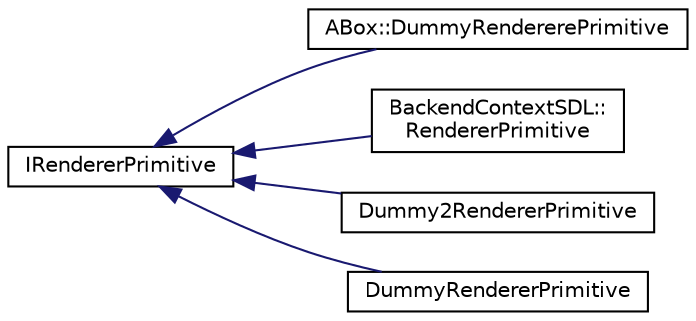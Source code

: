 digraph "Graphical Class Hierarchy"
{
 // LATEX_PDF_SIZE
  edge [fontname="Helvetica",fontsize="10",labelfontname="Helvetica",labelfontsize="10"];
  node [fontname="Helvetica",fontsize="10",shape=record];
  rankdir="LR";
  Node0 [label="IRendererPrimitive",height=0.2,width=0.4,color="black", fillcolor="white", style="filled",URL="$struct_i_renderer_primitive.html",tooltip=" "];
  Node0 -> Node1 [dir="back",color="midnightblue",fontsize="10",style="solid",fontname="Helvetica"];
  Node1 [label="ABox::DummyRendererePrimitive",height=0.2,width=0.4,color="black", fillcolor="white", style="filled",URL="$struct_a_box_1_1_dummy_renderere_primitive.html",tooltip=" "];
  Node0 -> Node2 [dir="back",color="midnightblue",fontsize="10",style="solid",fontname="Helvetica"];
  Node2 [label="BackendContextSDL::\lRendererPrimitive",height=0.2,width=0.4,color="black", fillcolor="white", style="filled",URL="$struct_backend_context_s_d_l_1_1_renderer_primitive.html",tooltip=" "];
  Node0 -> Node3 [dir="back",color="midnightblue",fontsize="10",style="solid",fontname="Helvetica"];
  Node3 [label="Dummy2RendererPrimitive",height=0.2,width=0.4,color="black", fillcolor="white", style="filled",URL="$struct_dummy2_renderer_primitive.html",tooltip=" "];
  Node0 -> Node4 [dir="back",color="midnightblue",fontsize="10",style="solid",fontname="Helvetica"];
  Node4 [label="DummyRendererPrimitive",height=0.2,width=0.4,color="black", fillcolor="white", style="filled",URL="$struct_dummy_renderer_primitive.html",tooltip=" "];
}
